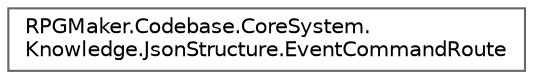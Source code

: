 digraph "クラス階層図"
{
 // LATEX_PDF_SIZE
  bgcolor="transparent";
  edge [fontname=Helvetica,fontsize=10,labelfontname=Helvetica,labelfontsize=10];
  node [fontname=Helvetica,fontsize=10,shape=box,height=0.2,width=0.4];
  rankdir="LR";
  Node0 [id="Node000000",label="RPGMaker.Codebase.CoreSystem.\lKnowledge.JsonStructure.EventCommandRoute",height=0.2,width=0.4,color="grey40", fillcolor="white", style="filled",URL="$d4/d42/class_r_p_g_maker_1_1_codebase_1_1_core_system_1_1_knowledge_1_1_json_structure_1_1_event_command_route.html",tooltip=" "];
}
